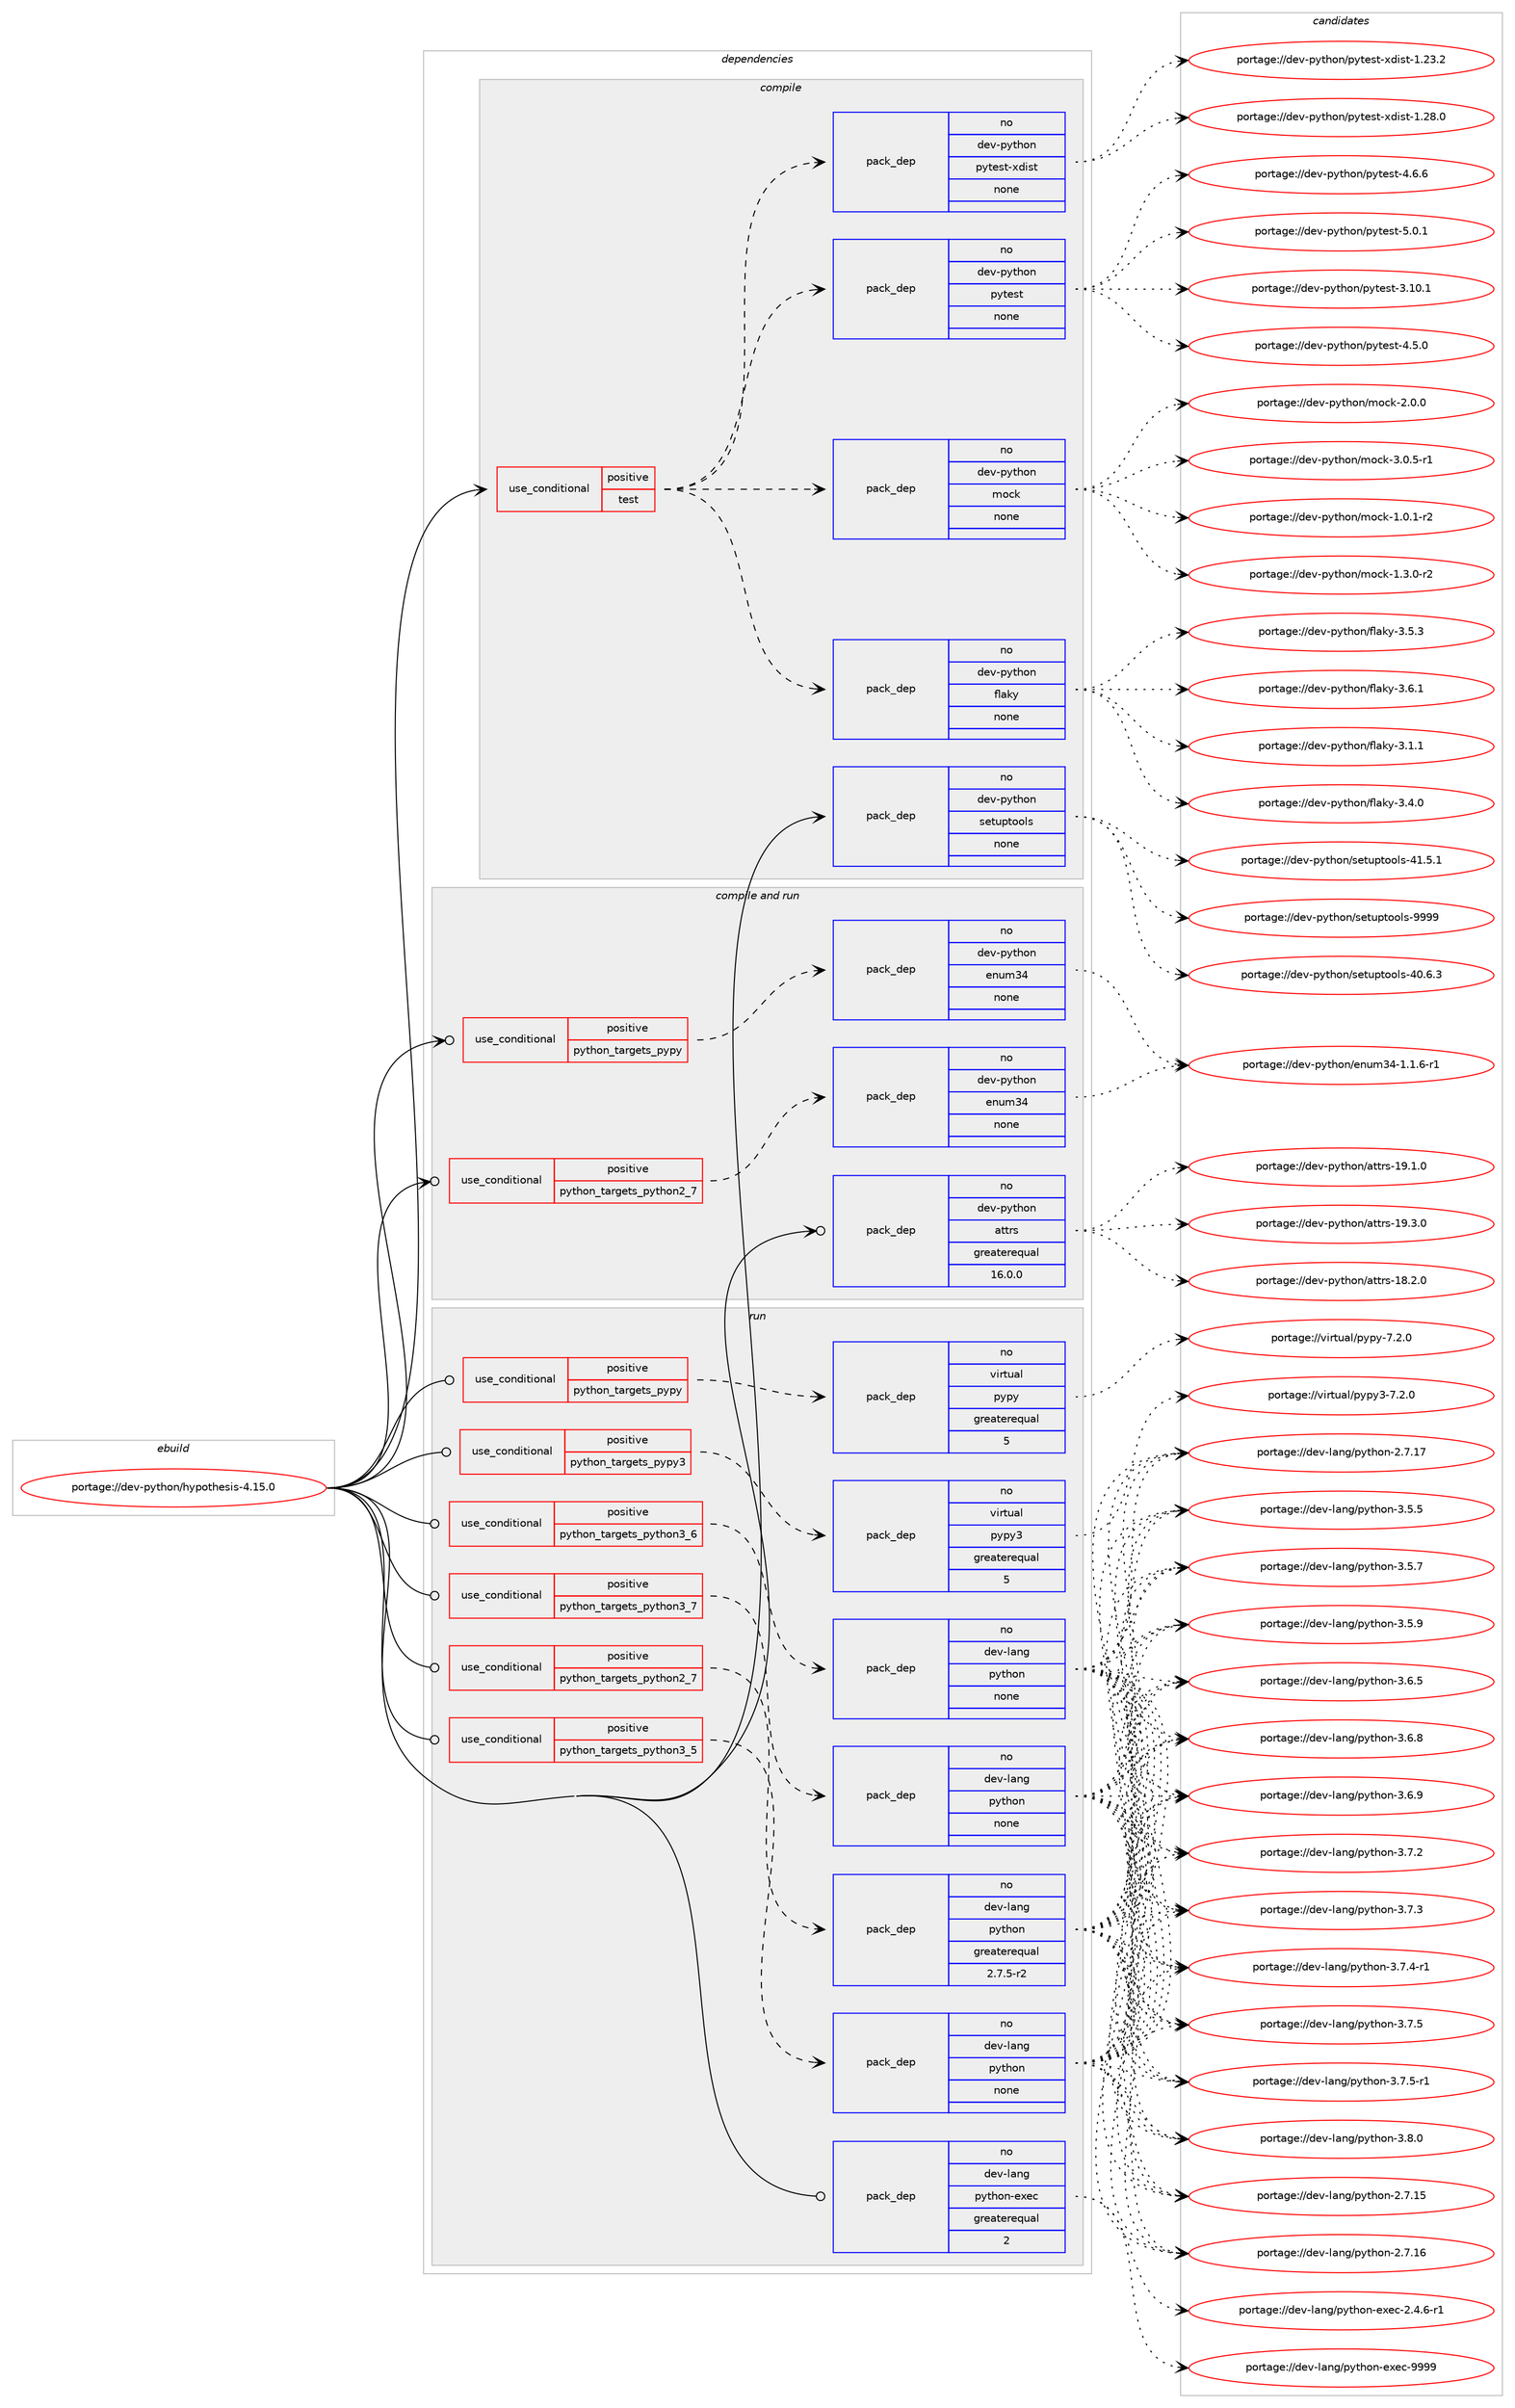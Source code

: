 digraph prolog {

# *************
# Graph options
# *************

newrank=true;
concentrate=true;
compound=true;
graph [rankdir=LR,fontname=Helvetica,fontsize=10,ranksep=1.5];#, ranksep=2.5, nodesep=0.2];
edge  [arrowhead=vee];
node  [fontname=Helvetica,fontsize=10];

# **********
# The ebuild
# **********

subgraph cluster_leftcol {
color=gray;
rank=same;
label=<<i>ebuild</i>>;
id [label="portage://dev-python/hypothesis-4.15.0", color=red, width=4, href="../dev-python/hypothesis-4.15.0.svg"];
}

# ****************
# The dependencies
# ****************

subgraph cluster_midcol {
color=gray;
label=<<i>dependencies</i>>;
subgraph cluster_compile {
fillcolor="#eeeeee";
style=filled;
label=<<i>compile</i>>;
subgraph cond29931 {
dependency143817 [label=<<TABLE BORDER="0" CELLBORDER="1" CELLSPACING="0" CELLPADDING="4"><TR><TD ROWSPAN="3" CELLPADDING="10">use_conditional</TD></TR><TR><TD>positive</TD></TR><TR><TD>test</TD></TR></TABLE>>, shape=none, color=red];
subgraph pack110566 {
dependency143818 [label=<<TABLE BORDER="0" CELLBORDER="1" CELLSPACING="0" CELLPADDING="4" WIDTH="220"><TR><TD ROWSPAN="6" CELLPADDING="30">pack_dep</TD></TR><TR><TD WIDTH="110">no</TD></TR><TR><TD>dev-python</TD></TR><TR><TD>flaky</TD></TR><TR><TD>none</TD></TR><TR><TD></TD></TR></TABLE>>, shape=none, color=blue];
}
dependency143817:e -> dependency143818:w [weight=20,style="dashed",arrowhead="vee"];
subgraph pack110567 {
dependency143819 [label=<<TABLE BORDER="0" CELLBORDER="1" CELLSPACING="0" CELLPADDING="4" WIDTH="220"><TR><TD ROWSPAN="6" CELLPADDING="30">pack_dep</TD></TR><TR><TD WIDTH="110">no</TD></TR><TR><TD>dev-python</TD></TR><TR><TD>mock</TD></TR><TR><TD>none</TD></TR><TR><TD></TD></TR></TABLE>>, shape=none, color=blue];
}
dependency143817:e -> dependency143819:w [weight=20,style="dashed",arrowhead="vee"];
subgraph pack110568 {
dependency143820 [label=<<TABLE BORDER="0" CELLBORDER="1" CELLSPACING="0" CELLPADDING="4" WIDTH="220"><TR><TD ROWSPAN="6" CELLPADDING="30">pack_dep</TD></TR><TR><TD WIDTH="110">no</TD></TR><TR><TD>dev-python</TD></TR><TR><TD>pytest</TD></TR><TR><TD>none</TD></TR><TR><TD></TD></TR></TABLE>>, shape=none, color=blue];
}
dependency143817:e -> dependency143820:w [weight=20,style="dashed",arrowhead="vee"];
subgraph pack110569 {
dependency143821 [label=<<TABLE BORDER="0" CELLBORDER="1" CELLSPACING="0" CELLPADDING="4" WIDTH="220"><TR><TD ROWSPAN="6" CELLPADDING="30">pack_dep</TD></TR><TR><TD WIDTH="110">no</TD></TR><TR><TD>dev-python</TD></TR><TR><TD>pytest-xdist</TD></TR><TR><TD>none</TD></TR><TR><TD></TD></TR></TABLE>>, shape=none, color=blue];
}
dependency143817:e -> dependency143821:w [weight=20,style="dashed",arrowhead="vee"];
}
id:e -> dependency143817:w [weight=20,style="solid",arrowhead="vee"];
subgraph pack110570 {
dependency143822 [label=<<TABLE BORDER="0" CELLBORDER="1" CELLSPACING="0" CELLPADDING="4" WIDTH="220"><TR><TD ROWSPAN="6" CELLPADDING="30">pack_dep</TD></TR><TR><TD WIDTH="110">no</TD></TR><TR><TD>dev-python</TD></TR><TR><TD>setuptools</TD></TR><TR><TD>none</TD></TR><TR><TD></TD></TR></TABLE>>, shape=none, color=blue];
}
id:e -> dependency143822:w [weight=20,style="solid",arrowhead="vee"];
}
subgraph cluster_compileandrun {
fillcolor="#eeeeee";
style=filled;
label=<<i>compile and run</i>>;
subgraph cond29932 {
dependency143823 [label=<<TABLE BORDER="0" CELLBORDER="1" CELLSPACING="0" CELLPADDING="4"><TR><TD ROWSPAN="3" CELLPADDING="10">use_conditional</TD></TR><TR><TD>positive</TD></TR><TR><TD>python_targets_pypy</TD></TR></TABLE>>, shape=none, color=red];
subgraph pack110571 {
dependency143824 [label=<<TABLE BORDER="0" CELLBORDER="1" CELLSPACING="0" CELLPADDING="4" WIDTH="220"><TR><TD ROWSPAN="6" CELLPADDING="30">pack_dep</TD></TR><TR><TD WIDTH="110">no</TD></TR><TR><TD>dev-python</TD></TR><TR><TD>enum34</TD></TR><TR><TD>none</TD></TR><TR><TD></TD></TR></TABLE>>, shape=none, color=blue];
}
dependency143823:e -> dependency143824:w [weight=20,style="dashed",arrowhead="vee"];
}
id:e -> dependency143823:w [weight=20,style="solid",arrowhead="odotvee"];
subgraph cond29933 {
dependency143825 [label=<<TABLE BORDER="0" CELLBORDER="1" CELLSPACING="0" CELLPADDING="4"><TR><TD ROWSPAN="3" CELLPADDING="10">use_conditional</TD></TR><TR><TD>positive</TD></TR><TR><TD>python_targets_python2_7</TD></TR></TABLE>>, shape=none, color=red];
subgraph pack110572 {
dependency143826 [label=<<TABLE BORDER="0" CELLBORDER="1" CELLSPACING="0" CELLPADDING="4" WIDTH="220"><TR><TD ROWSPAN="6" CELLPADDING="30">pack_dep</TD></TR><TR><TD WIDTH="110">no</TD></TR><TR><TD>dev-python</TD></TR><TR><TD>enum34</TD></TR><TR><TD>none</TD></TR><TR><TD></TD></TR></TABLE>>, shape=none, color=blue];
}
dependency143825:e -> dependency143826:w [weight=20,style="dashed",arrowhead="vee"];
}
id:e -> dependency143825:w [weight=20,style="solid",arrowhead="odotvee"];
subgraph pack110573 {
dependency143827 [label=<<TABLE BORDER="0" CELLBORDER="1" CELLSPACING="0" CELLPADDING="4" WIDTH="220"><TR><TD ROWSPAN="6" CELLPADDING="30">pack_dep</TD></TR><TR><TD WIDTH="110">no</TD></TR><TR><TD>dev-python</TD></TR><TR><TD>attrs</TD></TR><TR><TD>greaterequal</TD></TR><TR><TD>16.0.0</TD></TR></TABLE>>, shape=none, color=blue];
}
id:e -> dependency143827:w [weight=20,style="solid",arrowhead="odotvee"];
}
subgraph cluster_run {
fillcolor="#eeeeee";
style=filled;
label=<<i>run</i>>;
subgraph cond29934 {
dependency143828 [label=<<TABLE BORDER="0" CELLBORDER="1" CELLSPACING="0" CELLPADDING="4"><TR><TD ROWSPAN="3" CELLPADDING="10">use_conditional</TD></TR><TR><TD>positive</TD></TR><TR><TD>python_targets_pypy</TD></TR></TABLE>>, shape=none, color=red];
subgraph pack110574 {
dependency143829 [label=<<TABLE BORDER="0" CELLBORDER="1" CELLSPACING="0" CELLPADDING="4" WIDTH="220"><TR><TD ROWSPAN="6" CELLPADDING="30">pack_dep</TD></TR><TR><TD WIDTH="110">no</TD></TR><TR><TD>virtual</TD></TR><TR><TD>pypy</TD></TR><TR><TD>greaterequal</TD></TR><TR><TD>5</TD></TR></TABLE>>, shape=none, color=blue];
}
dependency143828:e -> dependency143829:w [weight=20,style="dashed",arrowhead="vee"];
}
id:e -> dependency143828:w [weight=20,style="solid",arrowhead="odot"];
subgraph cond29935 {
dependency143830 [label=<<TABLE BORDER="0" CELLBORDER="1" CELLSPACING="0" CELLPADDING="4"><TR><TD ROWSPAN="3" CELLPADDING="10">use_conditional</TD></TR><TR><TD>positive</TD></TR><TR><TD>python_targets_pypy3</TD></TR></TABLE>>, shape=none, color=red];
subgraph pack110575 {
dependency143831 [label=<<TABLE BORDER="0" CELLBORDER="1" CELLSPACING="0" CELLPADDING="4" WIDTH="220"><TR><TD ROWSPAN="6" CELLPADDING="30">pack_dep</TD></TR><TR><TD WIDTH="110">no</TD></TR><TR><TD>virtual</TD></TR><TR><TD>pypy3</TD></TR><TR><TD>greaterequal</TD></TR><TR><TD>5</TD></TR></TABLE>>, shape=none, color=blue];
}
dependency143830:e -> dependency143831:w [weight=20,style="dashed",arrowhead="vee"];
}
id:e -> dependency143830:w [weight=20,style="solid",arrowhead="odot"];
subgraph cond29936 {
dependency143832 [label=<<TABLE BORDER="0" CELLBORDER="1" CELLSPACING="0" CELLPADDING="4"><TR><TD ROWSPAN="3" CELLPADDING="10">use_conditional</TD></TR><TR><TD>positive</TD></TR><TR><TD>python_targets_python2_7</TD></TR></TABLE>>, shape=none, color=red];
subgraph pack110576 {
dependency143833 [label=<<TABLE BORDER="0" CELLBORDER="1" CELLSPACING="0" CELLPADDING="4" WIDTH="220"><TR><TD ROWSPAN="6" CELLPADDING="30">pack_dep</TD></TR><TR><TD WIDTH="110">no</TD></TR><TR><TD>dev-lang</TD></TR><TR><TD>python</TD></TR><TR><TD>greaterequal</TD></TR><TR><TD>2.7.5-r2</TD></TR></TABLE>>, shape=none, color=blue];
}
dependency143832:e -> dependency143833:w [weight=20,style="dashed",arrowhead="vee"];
}
id:e -> dependency143832:w [weight=20,style="solid",arrowhead="odot"];
subgraph cond29937 {
dependency143834 [label=<<TABLE BORDER="0" CELLBORDER="1" CELLSPACING="0" CELLPADDING="4"><TR><TD ROWSPAN="3" CELLPADDING="10">use_conditional</TD></TR><TR><TD>positive</TD></TR><TR><TD>python_targets_python3_5</TD></TR></TABLE>>, shape=none, color=red];
subgraph pack110577 {
dependency143835 [label=<<TABLE BORDER="0" CELLBORDER="1" CELLSPACING="0" CELLPADDING="4" WIDTH="220"><TR><TD ROWSPAN="6" CELLPADDING="30">pack_dep</TD></TR><TR><TD WIDTH="110">no</TD></TR><TR><TD>dev-lang</TD></TR><TR><TD>python</TD></TR><TR><TD>none</TD></TR><TR><TD></TD></TR></TABLE>>, shape=none, color=blue];
}
dependency143834:e -> dependency143835:w [weight=20,style="dashed",arrowhead="vee"];
}
id:e -> dependency143834:w [weight=20,style="solid",arrowhead="odot"];
subgraph cond29938 {
dependency143836 [label=<<TABLE BORDER="0" CELLBORDER="1" CELLSPACING="0" CELLPADDING="4"><TR><TD ROWSPAN="3" CELLPADDING="10">use_conditional</TD></TR><TR><TD>positive</TD></TR><TR><TD>python_targets_python3_6</TD></TR></TABLE>>, shape=none, color=red];
subgraph pack110578 {
dependency143837 [label=<<TABLE BORDER="0" CELLBORDER="1" CELLSPACING="0" CELLPADDING="4" WIDTH="220"><TR><TD ROWSPAN="6" CELLPADDING="30">pack_dep</TD></TR><TR><TD WIDTH="110">no</TD></TR><TR><TD>dev-lang</TD></TR><TR><TD>python</TD></TR><TR><TD>none</TD></TR><TR><TD></TD></TR></TABLE>>, shape=none, color=blue];
}
dependency143836:e -> dependency143837:w [weight=20,style="dashed",arrowhead="vee"];
}
id:e -> dependency143836:w [weight=20,style="solid",arrowhead="odot"];
subgraph cond29939 {
dependency143838 [label=<<TABLE BORDER="0" CELLBORDER="1" CELLSPACING="0" CELLPADDING="4"><TR><TD ROWSPAN="3" CELLPADDING="10">use_conditional</TD></TR><TR><TD>positive</TD></TR><TR><TD>python_targets_python3_7</TD></TR></TABLE>>, shape=none, color=red];
subgraph pack110579 {
dependency143839 [label=<<TABLE BORDER="0" CELLBORDER="1" CELLSPACING="0" CELLPADDING="4" WIDTH="220"><TR><TD ROWSPAN="6" CELLPADDING="30">pack_dep</TD></TR><TR><TD WIDTH="110">no</TD></TR><TR><TD>dev-lang</TD></TR><TR><TD>python</TD></TR><TR><TD>none</TD></TR><TR><TD></TD></TR></TABLE>>, shape=none, color=blue];
}
dependency143838:e -> dependency143839:w [weight=20,style="dashed",arrowhead="vee"];
}
id:e -> dependency143838:w [weight=20,style="solid",arrowhead="odot"];
subgraph pack110580 {
dependency143840 [label=<<TABLE BORDER="0" CELLBORDER="1" CELLSPACING="0" CELLPADDING="4" WIDTH="220"><TR><TD ROWSPAN="6" CELLPADDING="30">pack_dep</TD></TR><TR><TD WIDTH="110">no</TD></TR><TR><TD>dev-lang</TD></TR><TR><TD>python-exec</TD></TR><TR><TD>greaterequal</TD></TR><TR><TD>2</TD></TR></TABLE>>, shape=none, color=blue];
}
id:e -> dependency143840:w [weight=20,style="solid",arrowhead="odot"];
}
}

# **************
# The candidates
# **************

subgraph cluster_choices {
rank=same;
color=gray;
label=<<i>candidates</i>>;

subgraph choice110566 {
color=black;
nodesep=1;
choiceportage100101118451121211161041111104710210897107121455146494649 [label="portage://dev-python/flaky-3.1.1", color=red, width=4,href="../dev-python/flaky-3.1.1.svg"];
choiceportage100101118451121211161041111104710210897107121455146524648 [label="portage://dev-python/flaky-3.4.0", color=red, width=4,href="../dev-python/flaky-3.4.0.svg"];
choiceportage100101118451121211161041111104710210897107121455146534651 [label="portage://dev-python/flaky-3.5.3", color=red, width=4,href="../dev-python/flaky-3.5.3.svg"];
choiceportage100101118451121211161041111104710210897107121455146544649 [label="portage://dev-python/flaky-3.6.1", color=red, width=4,href="../dev-python/flaky-3.6.1.svg"];
dependency143818:e -> choiceportage100101118451121211161041111104710210897107121455146494649:w [style=dotted,weight="100"];
dependency143818:e -> choiceportage100101118451121211161041111104710210897107121455146524648:w [style=dotted,weight="100"];
dependency143818:e -> choiceportage100101118451121211161041111104710210897107121455146534651:w [style=dotted,weight="100"];
dependency143818:e -> choiceportage100101118451121211161041111104710210897107121455146544649:w [style=dotted,weight="100"];
}
subgraph choice110567 {
color=black;
nodesep=1;
choiceportage1001011184511212111610411111047109111991074549464846494511450 [label="portage://dev-python/mock-1.0.1-r2", color=red, width=4,href="../dev-python/mock-1.0.1-r2.svg"];
choiceportage1001011184511212111610411111047109111991074549465146484511450 [label="portage://dev-python/mock-1.3.0-r2", color=red, width=4,href="../dev-python/mock-1.3.0-r2.svg"];
choiceportage100101118451121211161041111104710911199107455046484648 [label="portage://dev-python/mock-2.0.0", color=red, width=4,href="../dev-python/mock-2.0.0.svg"];
choiceportage1001011184511212111610411111047109111991074551464846534511449 [label="portage://dev-python/mock-3.0.5-r1", color=red, width=4,href="../dev-python/mock-3.0.5-r1.svg"];
dependency143819:e -> choiceportage1001011184511212111610411111047109111991074549464846494511450:w [style=dotted,weight="100"];
dependency143819:e -> choiceportage1001011184511212111610411111047109111991074549465146484511450:w [style=dotted,weight="100"];
dependency143819:e -> choiceportage100101118451121211161041111104710911199107455046484648:w [style=dotted,weight="100"];
dependency143819:e -> choiceportage1001011184511212111610411111047109111991074551464846534511449:w [style=dotted,weight="100"];
}
subgraph choice110568 {
color=black;
nodesep=1;
choiceportage100101118451121211161041111104711212111610111511645514649484649 [label="portage://dev-python/pytest-3.10.1", color=red, width=4,href="../dev-python/pytest-3.10.1.svg"];
choiceportage1001011184511212111610411111047112121116101115116455246534648 [label="portage://dev-python/pytest-4.5.0", color=red, width=4,href="../dev-python/pytest-4.5.0.svg"];
choiceportage1001011184511212111610411111047112121116101115116455246544654 [label="portage://dev-python/pytest-4.6.6", color=red, width=4,href="../dev-python/pytest-4.6.6.svg"];
choiceportage1001011184511212111610411111047112121116101115116455346484649 [label="portage://dev-python/pytest-5.0.1", color=red, width=4,href="../dev-python/pytest-5.0.1.svg"];
dependency143820:e -> choiceportage100101118451121211161041111104711212111610111511645514649484649:w [style=dotted,weight="100"];
dependency143820:e -> choiceportage1001011184511212111610411111047112121116101115116455246534648:w [style=dotted,weight="100"];
dependency143820:e -> choiceportage1001011184511212111610411111047112121116101115116455246544654:w [style=dotted,weight="100"];
dependency143820:e -> choiceportage1001011184511212111610411111047112121116101115116455346484649:w [style=dotted,weight="100"];
}
subgraph choice110569 {
color=black;
nodesep=1;
choiceportage10010111845112121116104111110471121211161011151164512010010511511645494650514650 [label="portage://dev-python/pytest-xdist-1.23.2", color=red, width=4,href="../dev-python/pytest-xdist-1.23.2.svg"];
choiceportage10010111845112121116104111110471121211161011151164512010010511511645494650564648 [label="portage://dev-python/pytest-xdist-1.28.0", color=red, width=4,href="../dev-python/pytest-xdist-1.28.0.svg"];
dependency143821:e -> choiceportage10010111845112121116104111110471121211161011151164512010010511511645494650514650:w [style=dotted,weight="100"];
dependency143821:e -> choiceportage10010111845112121116104111110471121211161011151164512010010511511645494650564648:w [style=dotted,weight="100"];
}
subgraph choice110570 {
color=black;
nodesep=1;
choiceportage100101118451121211161041111104711510111611711211611111110811545524846544651 [label="portage://dev-python/setuptools-40.6.3", color=red, width=4,href="../dev-python/setuptools-40.6.3.svg"];
choiceportage100101118451121211161041111104711510111611711211611111110811545524946534649 [label="portage://dev-python/setuptools-41.5.1", color=red, width=4,href="../dev-python/setuptools-41.5.1.svg"];
choiceportage10010111845112121116104111110471151011161171121161111111081154557575757 [label="portage://dev-python/setuptools-9999", color=red, width=4,href="../dev-python/setuptools-9999.svg"];
dependency143822:e -> choiceportage100101118451121211161041111104711510111611711211611111110811545524846544651:w [style=dotted,weight="100"];
dependency143822:e -> choiceportage100101118451121211161041111104711510111611711211611111110811545524946534649:w [style=dotted,weight="100"];
dependency143822:e -> choiceportage10010111845112121116104111110471151011161171121161111111081154557575757:w [style=dotted,weight="100"];
}
subgraph choice110571 {
color=black;
nodesep=1;
choiceportage100101118451121211161041111104710111011710951524549464946544511449 [label="portage://dev-python/enum34-1.1.6-r1", color=red, width=4,href="../dev-python/enum34-1.1.6-r1.svg"];
dependency143824:e -> choiceportage100101118451121211161041111104710111011710951524549464946544511449:w [style=dotted,weight="100"];
}
subgraph choice110572 {
color=black;
nodesep=1;
choiceportage100101118451121211161041111104710111011710951524549464946544511449 [label="portage://dev-python/enum34-1.1.6-r1", color=red, width=4,href="../dev-python/enum34-1.1.6-r1.svg"];
dependency143826:e -> choiceportage100101118451121211161041111104710111011710951524549464946544511449:w [style=dotted,weight="100"];
}
subgraph choice110573 {
color=black;
nodesep=1;
choiceportage10010111845112121116104111110479711611611411545495646504648 [label="portage://dev-python/attrs-18.2.0", color=red, width=4,href="../dev-python/attrs-18.2.0.svg"];
choiceportage10010111845112121116104111110479711611611411545495746494648 [label="portage://dev-python/attrs-19.1.0", color=red, width=4,href="../dev-python/attrs-19.1.0.svg"];
choiceportage10010111845112121116104111110479711611611411545495746514648 [label="portage://dev-python/attrs-19.3.0", color=red, width=4,href="../dev-python/attrs-19.3.0.svg"];
dependency143827:e -> choiceportage10010111845112121116104111110479711611611411545495646504648:w [style=dotted,weight="100"];
dependency143827:e -> choiceportage10010111845112121116104111110479711611611411545495746494648:w [style=dotted,weight="100"];
dependency143827:e -> choiceportage10010111845112121116104111110479711611611411545495746514648:w [style=dotted,weight="100"];
}
subgraph choice110574 {
color=black;
nodesep=1;
choiceportage1181051141161179710847112121112121455546504648 [label="portage://virtual/pypy-7.2.0", color=red, width=4,href="../virtual/pypy-7.2.0.svg"];
dependency143829:e -> choiceportage1181051141161179710847112121112121455546504648:w [style=dotted,weight="100"];
}
subgraph choice110575 {
color=black;
nodesep=1;
choiceportage118105114116117971084711212111212151455546504648 [label="portage://virtual/pypy3-7.2.0", color=red, width=4,href="../virtual/pypy3-7.2.0.svg"];
dependency143831:e -> choiceportage118105114116117971084711212111212151455546504648:w [style=dotted,weight="100"];
}
subgraph choice110576 {
color=black;
nodesep=1;
choiceportage10010111845108971101034711212111610411111045504655464953 [label="portage://dev-lang/python-2.7.15", color=red, width=4,href="../dev-lang/python-2.7.15.svg"];
choiceportage10010111845108971101034711212111610411111045504655464954 [label="portage://dev-lang/python-2.7.16", color=red, width=4,href="../dev-lang/python-2.7.16.svg"];
choiceportage10010111845108971101034711212111610411111045504655464955 [label="portage://dev-lang/python-2.7.17", color=red, width=4,href="../dev-lang/python-2.7.17.svg"];
choiceportage100101118451089711010347112121116104111110455146534653 [label="portage://dev-lang/python-3.5.5", color=red, width=4,href="../dev-lang/python-3.5.5.svg"];
choiceportage100101118451089711010347112121116104111110455146534655 [label="portage://dev-lang/python-3.5.7", color=red, width=4,href="../dev-lang/python-3.5.7.svg"];
choiceportage100101118451089711010347112121116104111110455146534657 [label="portage://dev-lang/python-3.5.9", color=red, width=4,href="../dev-lang/python-3.5.9.svg"];
choiceportage100101118451089711010347112121116104111110455146544653 [label="portage://dev-lang/python-3.6.5", color=red, width=4,href="../dev-lang/python-3.6.5.svg"];
choiceportage100101118451089711010347112121116104111110455146544656 [label="portage://dev-lang/python-3.6.8", color=red, width=4,href="../dev-lang/python-3.6.8.svg"];
choiceportage100101118451089711010347112121116104111110455146544657 [label="portage://dev-lang/python-3.6.9", color=red, width=4,href="../dev-lang/python-3.6.9.svg"];
choiceportage100101118451089711010347112121116104111110455146554650 [label="portage://dev-lang/python-3.7.2", color=red, width=4,href="../dev-lang/python-3.7.2.svg"];
choiceportage100101118451089711010347112121116104111110455146554651 [label="portage://dev-lang/python-3.7.3", color=red, width=4,href="../dev-lang/python-3.7.3.svg"];
choiceportage1001011184510897110103471121211161041111104551465546524511449 [label="portage://dev-lang/python-3.7.4-r1", color=red, width=4,href="../dev-lang/python-3.7.4-r1.svg"];
choiceportage100101118451089711010347112121116104111110455146554653 [label="portage://dev-lang/python-3.7.5", color=red, width=4,href="../dev-lang/python-3.7.5.svg"];
choiceportage1001011184510897110103471121211161041111104551465546534511449 [label="portage://dev-lang/python-3.7.5-r1", color=red, width=4,href="../dev-lang/python-3.7.5-r1.svg"];
choiceportage100101118451089711010347112121116104111110455146564648 [label="portage://dev-lang/python-3.8.0", color=red, width=4,href="../dev-lang/python-3.8.0.svg"];
dependency143833:e -> choiceportage10010111845108971101034711212111610411111045504655464953:w [style=dotted,weight="100"];
dependency143833:e -> choiceportage10010111845108971101034711212111610411111045504655464954:w [style=dotted,weight="100"];
dependency143833:e -> choiceportage10010111845108971101034711212111610411111045504655464955:w [style=dotted,weight="100"];
dependency143833:e -> choiceportage100101118451089711010347112121116104111110455146534653:w [style=dotted,weight="100"];
dependency143833:e -> choiceportage100101118451089711010347112121116104111110455146534655:w [style=dotted,weight="100"];
dependency143833:e -> choiceportage100101118451089711010347112121116104111110455146534657:w [style=dotted,weight="100"];
dependency143833:e -> choiceportage100101118451089711010347112121116104111110455146544653:w [style=dotted,weight="100"];
dependency143833:e -> choiceportage100101118451089711010347112121116104111110455146544656:w [style=dotted,weight="100"];
dependency143833:e -> choiceportage100101118451089711010347112121116104111110455146544657:w [style=dotted,weight="100"];
dependency143833:e -> choiceportage100101118451089711010347112121116104111110455146554650:w [style=dotted,weight="100"];
dependency143833:e -> choiceportage100101118451089711010347112121116104111110455146554651:w [style=dotted,weight="100"];
dependency143833:e -> choiceportage1001011184510897110103471121211161041111104551465546524511449:w [style=dotted,weight="100"];
dependency143833:e -> choiceportage100101118451089711010347112121116104111110455146554653:w [style=dotted,weight="100"];
dependency143833:e -> choiceportage1001011184510897110103471121211161041111104551465546534511449:w [style=dotted,weight="100"];
dependency143833:e -> choiceportage100101118451089711010347112121116104111110455146564648:w [style=dotted,weight="100"];
}
subgraph choice110577 {
color=black;
nodesep=1;
choiceportage10010111845108971101034711212111610411111045504655464953 [label="portage://dev-lang/python-2.7.15", color=red, width=4,href="../dev-lang/python-2.7.15.svg"];
choiceportage10010111845108971101034711212111610411111045504655464954 [label="portage://dev-lang/python-2.7.16", color=red, width=4,href="../dev-lang/python-2.7.16.svg"];
choiceportage10010111845108971101034711212111610411111045504655464955 [label="portage://dev-lang/python-2.7.17", color=red, width=4,href="../dev-lang/python-2.7.17.svg"];
choiceportage100101118451089711010347112121116104111110455146534653 [label="portage://dev-lang/python-3.5.5", color=red, width=4,href="../dev-lang/python-3.5.5.svg"];
choiceportage100101118451089711010347112121116104111110455146534655 [label="portage://dev-lang/python-3.5.7", color=red, width=4,href="../dev-lang/python-3.5.7.svg"];
choiceportage100101118451089711010347112121116104111110455146534657 [label="portage://dev-lang/python-3.5.9", color=red, width=4,href="../dev-lang/python-3.5.9.svg"];
choiceportage100101118451089711010347112121116104111110455146544653 [label="portage://dev-lang/python-3.6.5", color=red, width=4,href="../dev-lang/python-3.6.5.svg"];
choiceportage100101118451089711010347112121116104111110455146544656 [label="portage://dev-lang/python-3.6.8", color=red, width=4,href="../dev-lang/python-3.6.8.svg"];
choiceportage100101118451089711010347112121116104111110455146544657 [label="portage://dev-lang/python-3.6.9", color=red, width=4,href="../dev-lang/python-3.6.9.svg"];
choiceportage100101118451089711010347112121116104111110455146554650 [label="portage://dev-lang/python-3.7.2", color=red, width=4,href="../dev-lang/python-3.7.2.svg"];
choiceportage100101118451089711010347112121116104111110455146554651 [label="portage://dev-lang/python-3.7.3", color=red, width=4,href="../dev-lang/python-3.7.3.svg"];
choiceportage1001011184510897110103471121211161041111104551465546524511449 [label="portage://dev-lang/python-3.7.4-r1", color=red, width=4,href="../dev-lang/python-3.7.4-r1.svg"];
choiceportage100101118451089711010347112121116104111110455146554653 [label="portage://dev-lang/python-3.7.5", color=red, width=4,href="../dev-lang/python-3.7.5.svg"];
choiceportage1001011184510897110103471121211161041111104551465546534511449 [label="portage://dev-lang/python-3.7.5-r1", color=red, width=4,href="../dev-lang/python-3.7.5-r1.svg"];
choiceportage100101118451089711010347112121116104111110455146564648 [label="portage://dev-lang/python-3.8.0", color=red, width=4,href="../dev-lang/python-3.8.0.svg"];
dependency143835:e -> choiceportage10010111845108971101034711212111610411111045504655464953:w [style=dotted,weight="100"];
dependency143835:e -> choiceportage10010111845108971101034711212111610411111045504655464954:w [style=dotted,weight="100"];
dependency143835:e -> choiceportage10010111845108971101034711212111610411111045504655464955:w [style=dotted,weight="100"];
dependency143835:e -> choiceportage100101118451089711010347112121116104111110455146534653:w [style=dotted,weight="100"];
dependency143835:e -> choiceportage100101118451089711010347112121116104111110455146534655:w [style=dotted,weight="100"];
dependency143835:e -> choiceportage100101118451089711010347112121116104111110455146534657:w [style=dotted,weight="100"];
dependency143835:e -> choiceportage100101118451089711010347112121116104111110455146544653:w [style=dotted,weight="100"];
dependency143835:e -> choiceportage100101118451089711010347112121116104111110455146544656:w [style=dotted,weight="100"];
dependency143835:e -> choiceportage100101118451089711010347112121116104111110455146544657:w [style=dotted,weight="100"];
dependency143835:e -> choiceportage100101118451089711010347112121116104111110455146554650:w [style=dotted,weight="100"];
dependency143835:e -> choiceportage100101118451089711010347112121116104111110455146554651:w [style=dotted,weight="100"];
dependency143835:e -> choiceportage1001011184510897110103471121211161041111104551465546524511449:w [style=dotted,weight="100"];
dependency143835:e -> choiceportage100101118451089711010347112121116104111110455146554653:w [style=dotted,weight="100"];
dependency143835:e -> choiceportage1001011184510897110103471121211161041111104551465546534511449:w [style=dotted,weight="100"];
dependency143835:e -> choiceportage100101118451089711010347112121116104111110455146564648:w [style=dotted,weight="100"];
}
subgraph choice110578 {
color=black;
nodesep=1;
choiceportage10010111845108971101034711212111610411111045504655464953 [label="portage://dev-lang/python-2.7.15", color=red, width=4,href="../dev-lang/python-2.7.15.svg"];
choiceportage10010111845108971101034711212111610411111045504655464954 [label="portage://dev-lang/python-2.7.16", color=red, width=4,href="../dev-lang/python-2.7.16.svg"];
choiceportage10010111845108971101034711212111610411111045504655464955 [label="portage://dev-lang/python-2.7.17", color=red, width=4,href="../dev-lang/python-2.7.17.svg"];
choiceportage100101118451089711010347112121116104111110455146534653 [label="portage://dev-lang/python-3.5.5", color=red, width=4,href="../dev-lang/python-3.5.5.svg"];
choiceportage100101118451089711010347112121116104111110455146534655 [label="portage://dev-lang/python-3.5.7", color=red, width=4,href="../dev-lang/python-3.5.7.svg"];
choiceportage100101118451089711010347112121116104111110455146534657 [label="portage://dev-lang/python-3.5.9", color=red, width=4,href="../dev-lang/python-3.5.9.svg"];
choiceportage100101118451089711010347112121116104111110455146544653 [label="portage://dev-lang/python-3.6.5", color=red, width=4,href="../dev-lang/python-3.6.5.svg"];
choiceportage100101118451089711010347112121116104111110455146544656 [label="portage://dev-lang/python-3.6.8", color=red, width=4,href="../dev-lang/python-3.6.8.svg"];
choiceportage100101118451089711010347112121116104111110455146544657 [label="portage://dev-lang/python-3.6.9", color=red, width=4,href="../dev-lang/python-3.6.9.svg"];
choiceportage100101118451089711010347112121116104111110455146554650 [label="portage://dev-lang/python-3.7.2", color=red, width=4,href="../dev-lang/python-3.7.2.svg"];
choiceportage100101118451089711010347112121116104111110455146554651 [label="portage://dev-lang/python-3.7.3", color=red, width=4,href="../dev-lang/python-3.7.3.svg"];
choiceportage1001011184510897110103471121211161041111104551465546524511449 [label="portage://dev-lang/python-3.7.4-r1", color=red, width=4,href="../dev-lang/python-3.7.4-r1.svg"];
choiceportage100101118451089711010347112121116104111110455146554653 [label="portage://dev-lang/python-3.7.5", color=red, width=4,href="../dev-lang/python-3.7.5.svg"];
choiceportage1001011184510897110103471121211161041111104551465546534511449 [label="portage://dev-lang/python-3.7.5-r1", color=red, width=4,href="../dev-lang/python-3.7.5-r1.svg"];
choiceportage100101118451089711010347112121116104111110455146564648 [label="portage://dev-lang/python-3.8.0", color=red, width=4,href="../dev-lang/python-3.8.0.svg"];
dependency143837:e -> choiceportage10010111845108971101034711212111610411111045504655464953:w [style=dotted,weight="100"];
dependency143837:e -> choiceportage10010111845108971101034711212111610411111045504655464954:w [style=dotted,weight="100"];
dependency143837:e -> choiceportage10010111845108971101034711212111610411111045504655464955:w [style=dotted,weight="100"];
dependency143837:e -> choiceportage100101118451089711010347112121116104111110455146534653:w [style=dotted,weight="100"];
dependency143837:e -> choiceportage100101118451089711010347112121116104111110455146534655:w [style=dotted,weight="100"];
dependency143837:e -> choiceportage100101118451089711010347112121116104111110455146534657:w [style=dotted,weight="100"];
dependency143837:e -> choiceportage100101118451089711010347112121116104111110455146544653:w [style=dotted,weight="100"];
dependency143837:e -> choiceportage100101118451089711010347112121116104111110455146544656:w [style=dotted,weight="100"];
dependency143837:e -> choiceportage100101118451089711010347112121116104111110455146544657:w [style=dotted,weight="100"];
dependency143837:e -> choiceportage100101118451089711010347112121116104111110455146554650:w [style=dotted,weight="100"];
dependency143837:e -> choiceportage100101118451089711010347112121116104111110455146554651:w [style=dotted,weight="100"];
dependency143837:e -> choiceportage1001011184510897110103471121211161041111104551465546524511449:w [style=dotted,weight="100"];
dependency143837:e -> choiceportage100101118451089711010347112121116104111110455146554653:w [style=dotted,weight="100"];
dependency143837:e -> choiceportage1001011184510897110103471121211161041111104551465546534511449:w [style=dotted,weight="100"];
dependency143837:e -> choiceportage100101118451089711010347112121116104111110455146564648:w [style=dotted,weight="100"];
}
subgraph choice110579 {
color=black;
nodesep=1;
choiceportage10010111845108971101034711212111610411111045504655464953 [label="portage://dev-lang/python-2.7.15", color=red, width=4,href="../dev-lang/python-2.7.15.svg"];
choiceportage10010111845108971101034711212111610411111045504655464954 [label="portage://dev-lang/python-2.7.16", color=red, width=4,href="../dev-lang/python-2.7.16.svg"];
choiceportage10010111845108971101034711212111610411111045504655464955 [label="portage://dev-lang/python-2.7.17", color=red, width=4,href="../dev-lang/python-2.7.17.svg"];
choiceportage100101118451089711010347112121116104111110455146534653 [label="portage://dev-lang/python-3.5.5", color=red, width=4,href="../dev-lang/python-3.5.5.svg"];
choiceportage100101118451089711010347112121116104111110455146534655 [label="portage://dev-lang/python-3.5.7", color=red, width=4,href="../dev-lang/python-3.5.7.svg"];
choiceportage100101118451089711010347112121116104111110455146534657 [label="portage://dev-lang/python-3.5.9", color=red, width=4,href="../dev-lang/python-3.5.9.svg"];
choiceportage100101118451089711010347112121116104111110455146544653 [label="portage://dev-lang/python-3.6.5", color=red, width=4,href="../dev-lang/python-3.6.5.svg"];
choiceportage100101118451089711010347112121116104111110455146544656 [label="portage://dev-lang/python-3.6.8", color=red, width=4,href="../dev-lang/python-3.6.8.svg"];
choiceportage100101118451089711010347112121116104111110455146544657 [label="portage://dev-lang/python-3.6.9", color=red, width=4,href="../dev-lang/python-3.6.9.svg"];
choiceportage100101118451089711010347112121116104111110455146554650 [label="portage://dev-lang/python-3.7.2", color=red, width=4,href="../dev-lang/python-3.7.2.svg"];
choiceportage100101118451089711010347112121116104111110455146554651 [label="portage://dev-lang/python-3.7.3", color=red, width=4,href="../dev-lang/python-3.7.3.svg"];
choiceportage1001011184510897110103471121211161041111104551465546524511449 [label="portage://dev-lang/python-3.7.4-r1", color=red, width=4,href="../dev-lang/python-3.7.4-r1.svg"];
choiceportage100101118451089711010347112121116104111110455146554653 [label="portage://dev-lang/python-3.7.5", color=red, width=4,href="../dev-lang/python-3.7.5.svg"];
choiceportage1001011184510897110103471121211161041111104551465546534511449 [label="portage://dev-lang/python-3.7.5-r1", color=red, width=4,href="../dev-lang/python-3.7.5-r1.svg"];
choiceportage100101118451089711010347112121116104111110455146564648 [label="portage://dev-lang/python-3.8.0", color=red, width=4,href="../dev-lang/python-3.8.0.svg"];
dependency143839:e -> choiceportage10010111845108971101034711212111610411111045504655464953:w [style=dotted,weight="100"];
dependency143839:e -> choiceportage10010111845108971101034711212111610411111045504655464954:w [style=dotted,weight="100"];
dependency143839:e -> choiceportage10010111845108971101034711212111610411111045504655464955:w [style=dotted,weight="100"];
dependency143839:e -> choiceportage100101118451089711010347112121116104111110455146534653:w [style=dotted,weight="100"];
dependency143839:e -> choiceportage100101118451089711010347112121116104111110455146534655:w [style=dotted,weight="100"];
dependency143839:e -> choiceportage100101118451089711010347112121116104111110455146534657:w [style=dotted,weight="100"];
dependency143839:e -> choiceportage100101118451089711010347112121116104111110455146544653:w [style=dotted,weight="100"];
dependency143839:e -> choiceportage100101118451089711010347112121116104111110455146544656:w [style=dotted,weight="100"];
dependency143839:e -> choiceportage100101118451089711010347112121116104111110455146544657:w [style=dotted,weight="100"];
dependency143839:e -> choiceportage100101118451089711010347112121116104111110455146554650:w [style=dotted,weight="100"];
dependency143839:e -> choiceportage100101118451089711010347112121116104111110455146554651:w [style=dotted,weight="100"];
dependency143839:e -> choiceportage1001011184510897110103471121211161041111104551465546524511449:w [style=dotted,weight="100"];
dependency143839:e -> choiceportage100101118451089711010347112121116104111110455146554653:w [style=dotted,weight="100"];
dependency143839:e -> choiceportage1001011184510897110103471121211161041111104551465546534511449:w [style=dotted,weight="100"];
dependency143839:e -> choiceportage100101118451089711010347112121116104111110455146564648:w [style=dotted,weight="100"];
}
subgraph choice110580 {
color=black;
nodesep=1;
choiceportage10010111845108971101034711212111610411111045101120101994550465246544511449 [label="portage://dev-lang/python-exec-2.4.6-r1", color=red, width=4,href="../dev-lang/python-exec-2.4.6-r1.svg"];
choiceportage10010111845108971101034711212111610411111045101120101994557575757 [label="portage://dev-lang/python-exec-9999", color=red, width=4,href="../dev-lang/python-exec-9999.svg"];
dependency143840:e -> choiceportage10010111845108971101034711212111610411111045101120101994550465246544511449:w [style=dotted,weight="100"];
dependency143840:e -> choiceportage10010111845108971101034711212111610411111045101120101994557575757:w [style=dotted,weight="100"];
}
}

}
